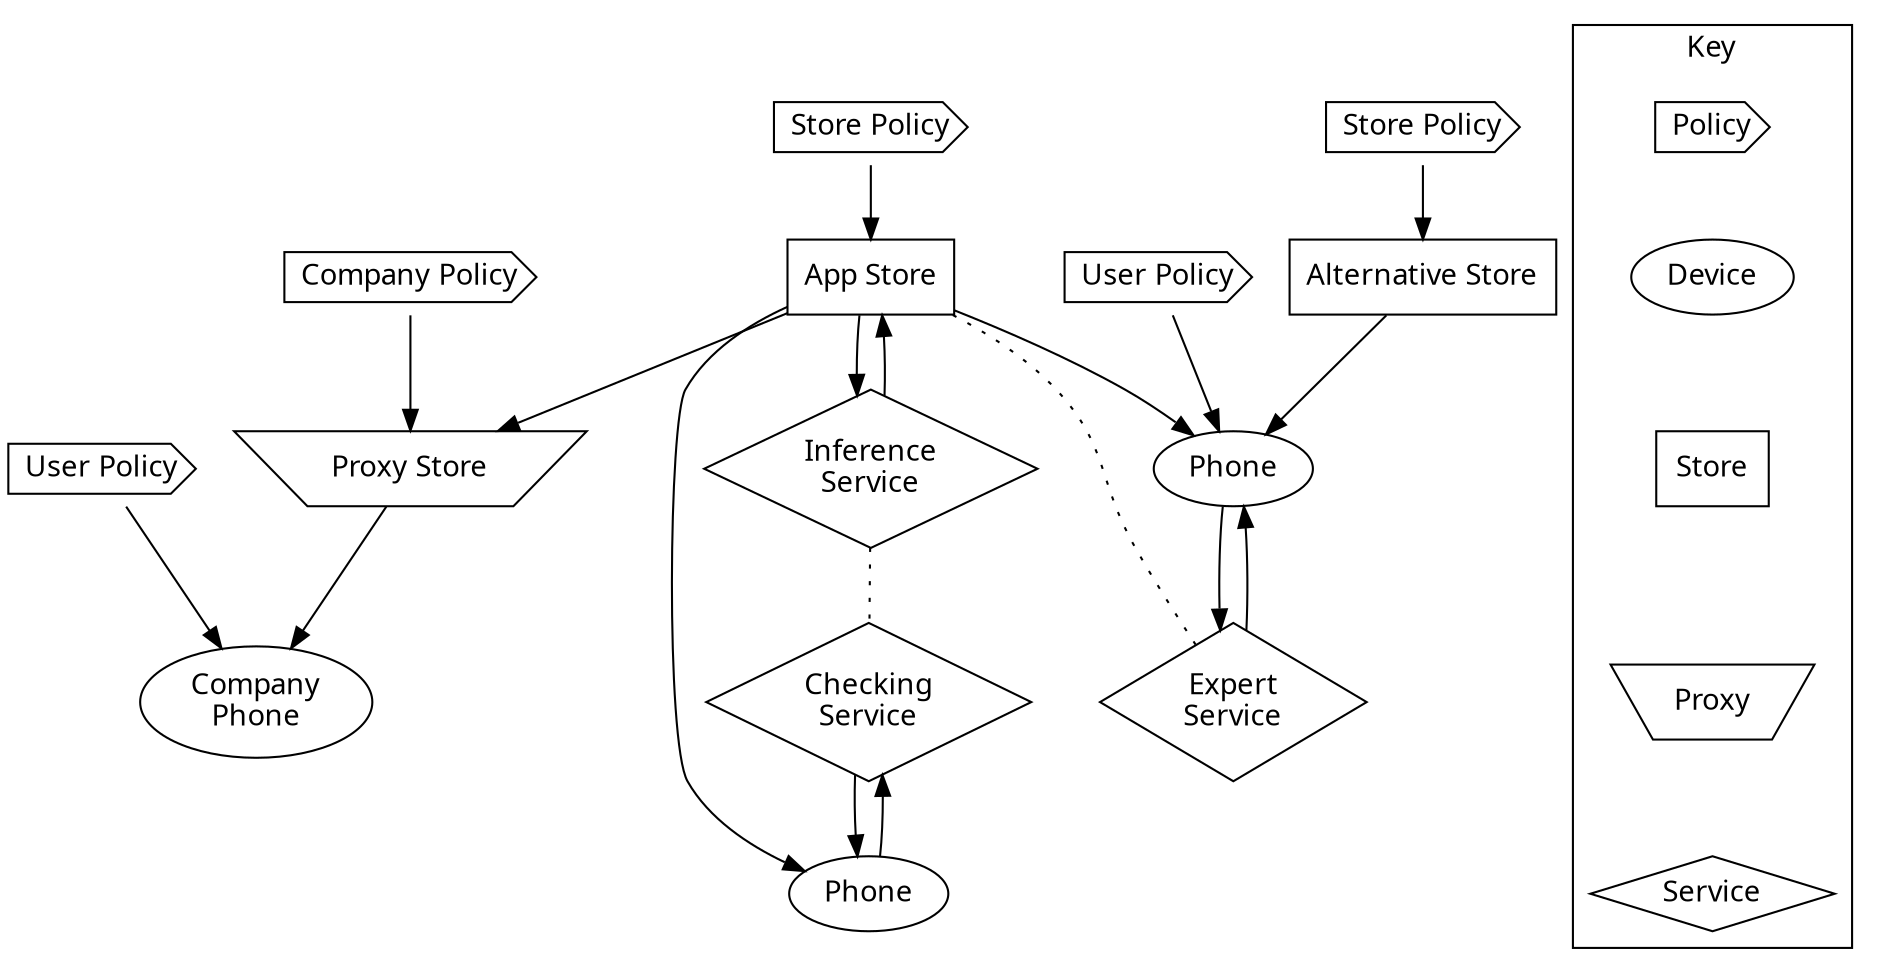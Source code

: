 digraph appguarden {
  overlap = false;
  splines = true;

  node [fontname="LMSans10-Regular"];

  altStore      [label="Alternative Store"  shape=box          fontname="LMSans10-Regular"]
  appStore      [label="App Store"          shape=box          fontname="LMSans10-Regular"]
  checker       [label="Checking\nService"  shape=diamond      fontname="LMSans10-Regular"]
  companyPolicy [label="Company Policy"     shape=cds          fontname="LMSans10-Regular"]
  expert        [label="Expert\nService"    shape=diamond      fontname="LMSans10-Regular"]
  inferer       [label="Inference\nService" shape=diamond      fontname="LMSans10-Regular"]
  phone         [label="Phone"              shape=oval         fontname="LMSans10-Regular"]
  phone2        [label="Phone"              shape=oval         fontname="LMSans10-Regular"]
  phone4        [label="Company\nPhone"     shape=oval         fontname="LMSans10-Regular"]
  policy1       [label="Store Policy"       shape=cds          fontname="LMSans10-Regular"]
  policy2       [label="Store Policy"       shape=cds          fontname="LMSans10-Regular"]
  proxyStore    [label="Proxy Store"        shape=invtrapezium fontname="LMSans10-Regular"]
  userPolicy    [label="User Policy"        shape=cds          fontname="LMSans10-Regular"]
  userPolicy2   [label="User Policy"        shape=cds          fontname="LMSans10-Regular"]

  subgraph cluster_key {
    fontname="LMSans10-Bold";
    label="Key";

    Device [shape=oval];
    Store [shape=box];
    Service [shape=diamond];
    Policy [shape=cds];
    Proxy [shape=invtrapezium];
    
    edge [style=invisible arrowhead=none]
    Policy -> Device -> Store -> Proxy -> Service;
  }
/*
  {rank=same appStore      policy2}
  {rank=same companyPolicy proxyStore}
  {rank=same policy1       altStore}
  {rank=same userPolicy    phone}
  {rank=same userPolicy2   phone4}
  */

  altStore      -> phone;
  appStore      -> expert  [arrowhead=none style=dotted];
  appStore      -> inferer;
  appStore      -> phone2;
  appStore      -> phone;
  appStore      -> proxyStore;
  checker       -> phone2;
  companyPolicy -> proxyStore;
  expert        -> phone;
  inferer       -> appStore;
  inferer       -> checker [arrowhead=none style=dotted];
  phone2        -> checker;
  phone        -> expert;
  policy1       -> appStore;
  policy2       -> altStore;
  proxyStore    -> phone4;
  userPolicy    -> phone;
  userPolicy2   -> phone4;

}


